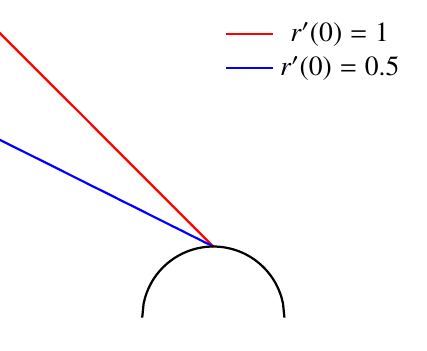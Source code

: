 \documentclass{standalone}

\usepackage{pgfplots}
\usepackage{tikz}
\usepackage{xcolor}
\usepackage{txfonts}

%used for drawing n(r)-Area
\definecolor{lGray}{gray}{0.8}
\definecolor{llGray}{gray}{0.9}
\usepgfplotslibrary{fillbetween}

\tikzset{
  ring shading/.code args={from #1 at #2 to #3 at #4}{
    \def\colin{#1}
    \def\radin{#2}
    \def\colout{#3}
    \def\radout{#4}
    \pgfmathsetmacro{\proportion}{\radin/\radout}
    \pgfmathsetmacro{\outer}{.8818cm}
    \pgfmathsetmacro{\inner}{.8818cm*\proportion}
    \pgfmathsetmacro{\innerlow}{\inner-0.01pt}
    \pgfdeclareradialshading{ring}{\pgfpoint{0cm}{0cm}}%
    {
      color(0pt)=(white);
      color(\innerlow)=(white);
      color(\inner)=(#1);
      color(\outer)=(#3)
    }
    \pgfkeysalso{/tikz/shading=ring}
  },
}

\begin{document}

\begin{tikzpicture}
  \begin{axis} [
    axis lines=none, 
    width=7cm, 
    axis equal,
    ticks = none, 
    legend pos = north east, 
    legend style={draw=none}, 
    ymin = 0,
    ymax = 4,
    xmin = -3, 
    xmax = 3, 
  ]
    %f'(0)=1
    \addplot [mark = none, thick, color=red] coordinates {
      (0.0,1.0)(-0.017,1.017)(-0.035,1.035)(-0.053,1.053)(-0.072,1.072)(-0.093,1.093)(-0.114,1.114)(-0.136,1.136)(-0.16,1.16)(-0.184,1.184)(-0.21,1.21)(-0.237,1.237)(-0.266,1.266)(-0.296,1.296)(-0.328,1.328)(-0.361,1.361)(-0.397,1.397)(-0.435,1.435)(-0.476,1.476)(-0.52,1.52)(-0.566,1.566)(-0.617,1.617)(-0.671,1.671)(-0.731,1.731)(-0.795,1.795)(-0.866,1.866)(-0.944,1.944)(-1.03,2.03)(-1.125,2.125)(-1.233,2.233)(-1.354,2.354)(-1.492,2.492)(-1.651,2.651)(-1.835,2.836)(-2.053,3.053)(-2.313,3.313)(-2.63,3.63)(-2.921,3.921)(-3.269,4.269)
    };
    \addlegendentry{$r'(0)=1$};
    
    %f'(0) = 0.5
    \addplot [mark = none, thick, color=blue] coordinates {
      (0.0,1.0)(-0.017,1.008)(-0.034,1.017)(-0.052,1.026)(-0.069,1.035)(-0.097,1.048)(-0.125,1.062)(-0.154,1.077)(-0.184,1.092)(-0.215,1.108)(-0.248,1.124)(-0.282,1.141)(-0.317,1.158)(-0.354,1.177)(-0.392,1.196)(-0.433,1.217)(-0.476,1.238)(-0.521,1.261)(-0.569,1.284)(-0.62,1.31)(-0.674,1.337)(-0.732,1.366)(-0.794,1.397)(-0.862,1.431)(-0.934,1.467)(-1.013,1.507)(-1.099,1.55)(-1.194,1.597)(-1.299,1.649)(-1.415,1.708)(-1.545,1.773)(-1.693,1.846)(-1.86,1.93)(-2.054,2.027)(-2.279,2.14)(-2.546,2.273)(-2.867,2.433)(-3.172,2.586)
    };
    \addlegendentry{$r'(0)=0.5$};
    
    %draw Earth
    \addplot [domain=-1:1, mark=none, black, samples=101, name path=earth, thick] {sqrt(1 - x^2)};
  \end{axis} 
\end{tikzpicture}

\end{document}
